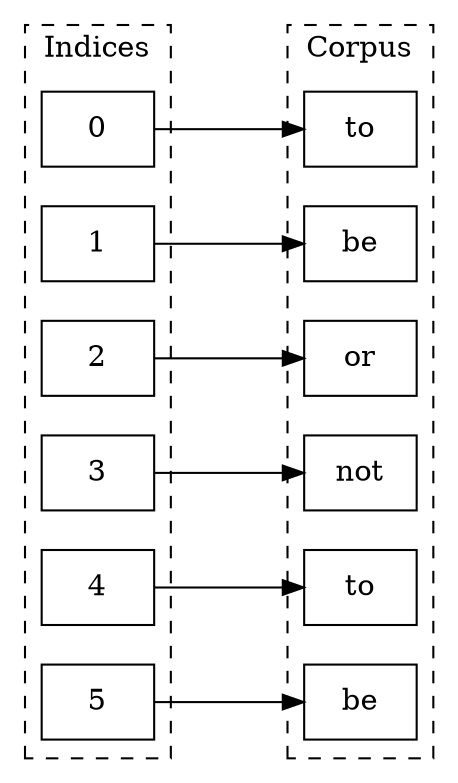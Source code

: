 digraph structs {
	node [shape=record];
	rankdir=LR;
	ranksep=1;

	subgraph cluster0 {
		style=dashed;
    word0 [label="to"];
    word1 [label="be"];
    word2 [label="or"];
    word3 [label="not"];
    word4 [label="to"];
    word5 [label="be"];
    label = "Corpus";
	}

	subgraph cluster1{
		style=dashed;
		index0 [label="0"];
		index1 [label="1"];
		index2 [label="2"];
		index3 [label="3"];
		index4 [label="4"];
		index5 [label="5"];
		label = "Indices";
	}

  index0 -> word0;
  index1 -> word1;
  index2 -> word2;
  index3 -> word3;
  index4 -> word4;
  index5 -> word5;
}

